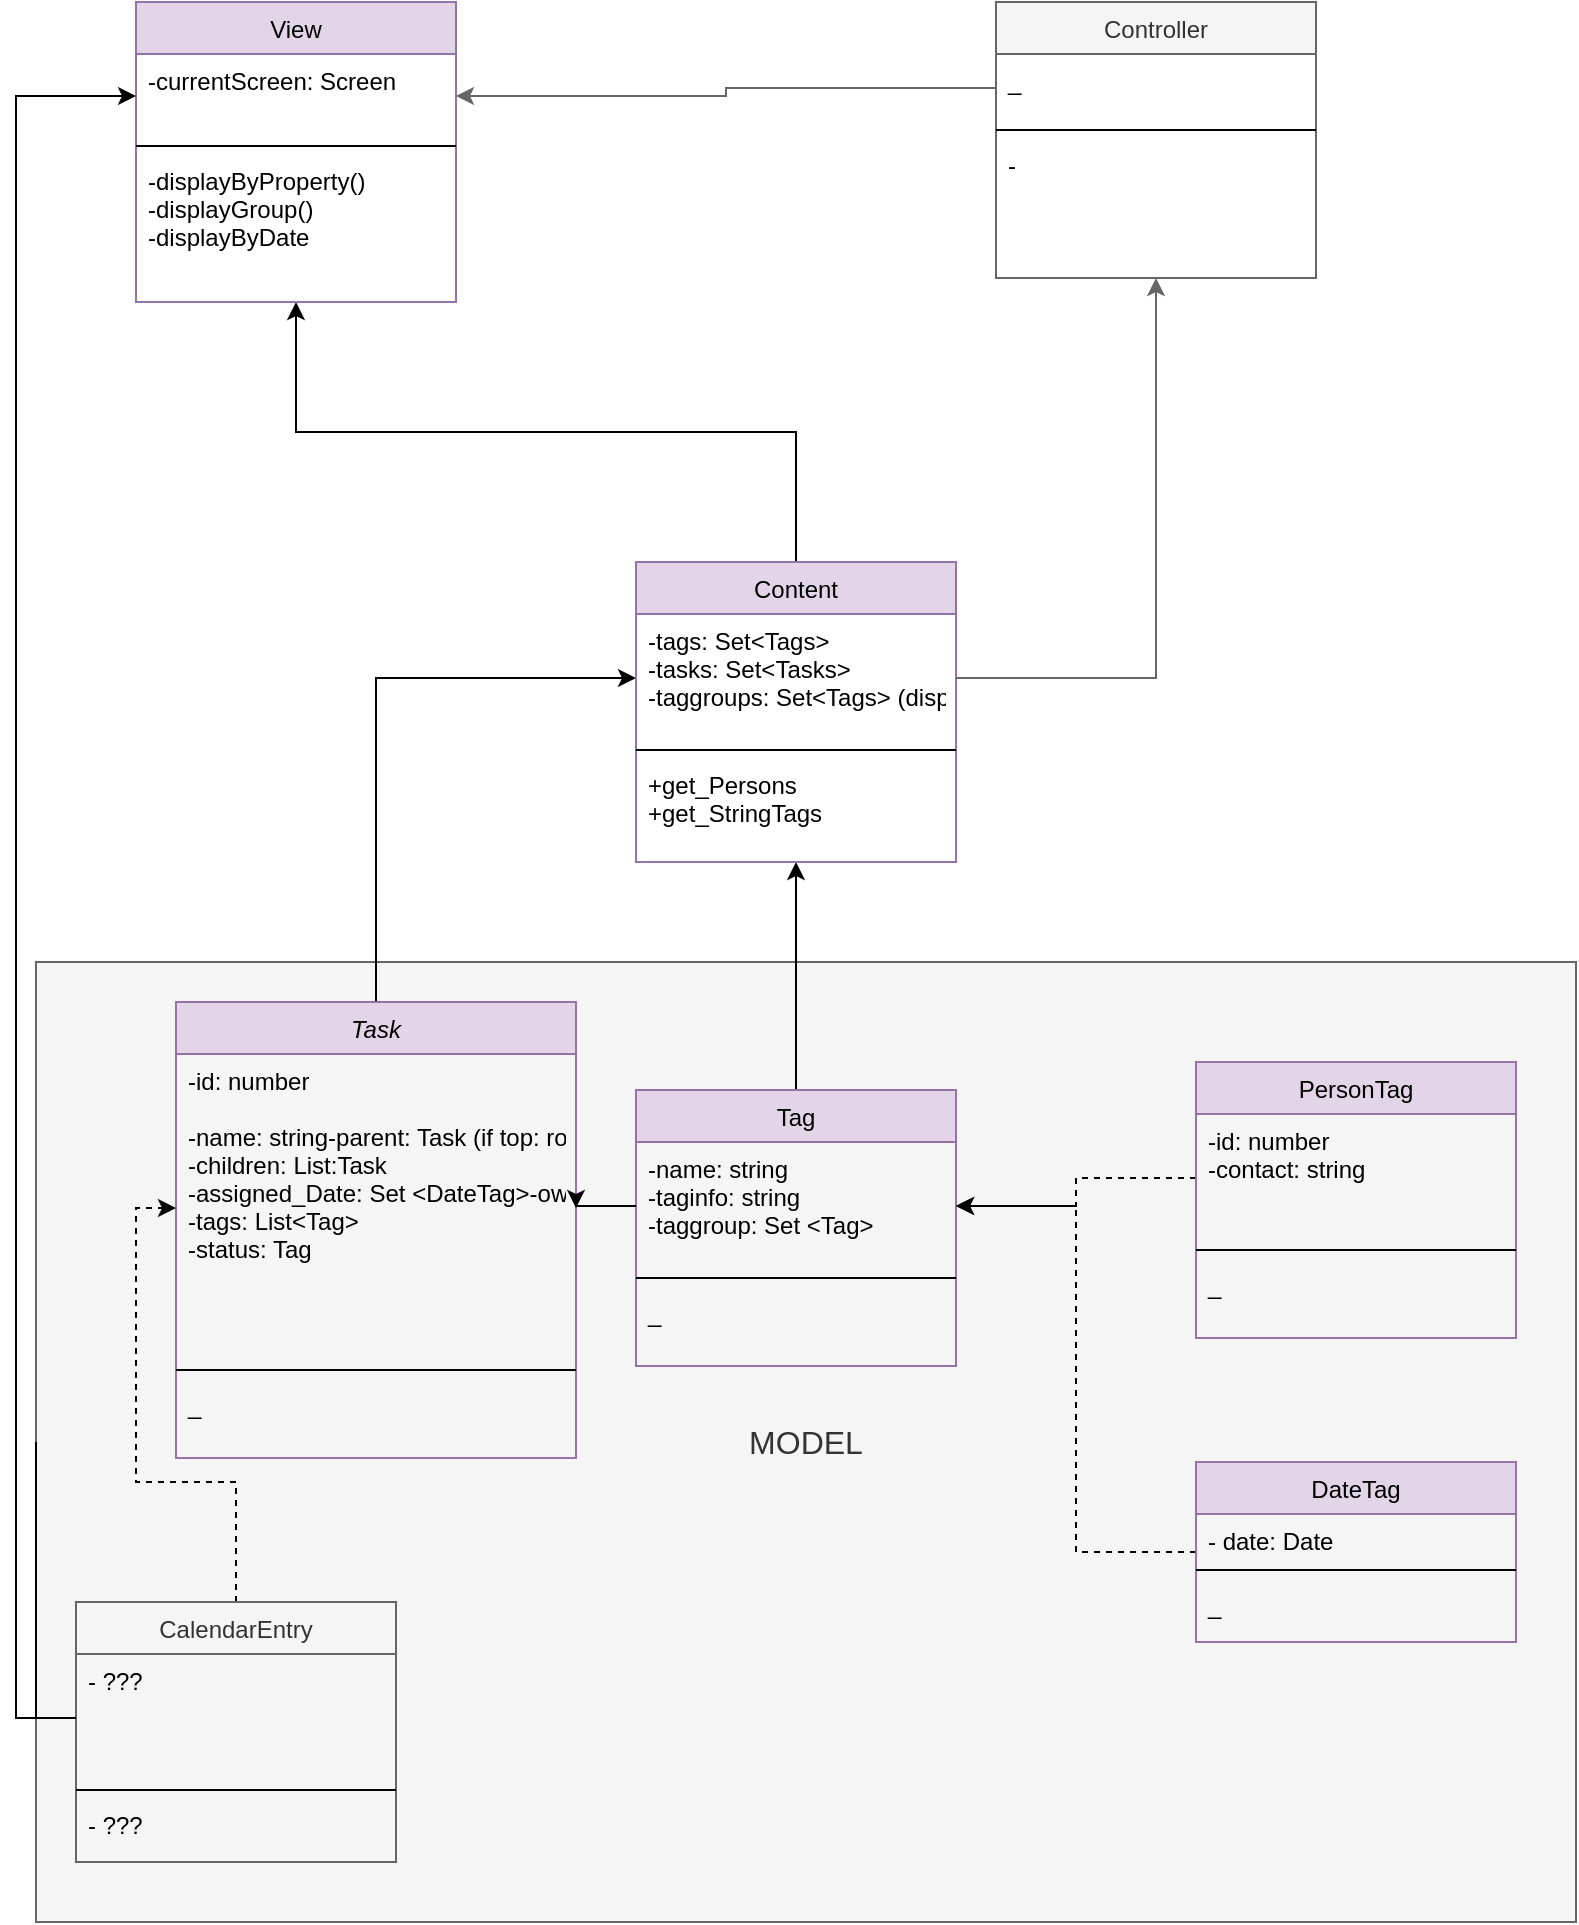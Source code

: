<mxfile version="21.0.2" type="device"><diagram id="C5RBs43oDa-KdzZeNtuy" name="Page-1"><mxGraphModel dx="1330" dy="885" grid="1" gridSize="10" guides="1" tooltips="1" connect="1" arrows="1" fold="1" page="1" pageScale="1" pageWidth="827" pageHeight="1169" math="0" shadow="0"><root><mxCell id="WIyWlLk6GJQsqaUBKTNV-0"/><mxCell id="WIyWlLk6GJQsqaUBKTNV-1" parent="WIyWlLk6GJQsqaUBKTNV-0"/><mxCell id="wuy6SDIY3bL-j7qq9f3K-0" value="&lt;div&gt;MODEL&lt;/div&gt;" style="rounded=0;whiteSpace=wrap;html=1;fontSize=16;fillColor=#f5f5f5;strokeColor=#666666;fontColor=#333333;" parent="WIyWlLk6GJQsqaUBKTNV-1" vertex="1"><mxGeometry x="30" y="520" width="770" height="480" as="geometry"/></mxCell><mxCell id="ApuxR464zUrinc_U5z3T-38" style="edgeStyle=orthogonalEdgeStyle;rounded=0;orthogonalLoop=1;jettySize=auto;html=1;exitX=0.5;exitY=0;exitDx=0;exitDy=0;entryX=0;entryY=0.5;entryDx=0;entryDy=0;" parent="WIyWlLk6GJQsqaUBKTNV-1" source="zkfFHV4jXpPFQw0GAbJ--0" target="ApuxR464zUrinc_U5z3T-35" edge="1"><mxGeometry relative="1" as="geometry"/></mxCell><mxCell id="zkfFHV4jXpPFQw0GAbJ--0" value="Task" style="swimlane;fontStyle=2;align=center;verticalAlign=top;childLayout=stackLayout;horizontal=1;startSize=26;horizontalStack=0;resizeParent=1;resizeLast=0;collapsible=1;marginBottom=0;rounded=0;shadow=0;strokeWidth=1;fillColor=#e1d5e7;strokeColor=#9673a6;" parent="WIyWlLk6GJQsqaUBKTNV-1" vertex="1"><mxGeometry x="100" y="540" width="200" height="228" as="geometry"><mxRectangle x="230" y="140" width="160" height="26" as="alternateBounds"/></mxGeometry></mxCell><mxCell id="zkfFHV4jXpPFQw0GAbJ--1" value="-id: number&#xA;&#xA;-name: string-parent: Task (if top: root)&#xA;-children: List:Task&#xA;-assigned_Date: Set &lt;DateTag&gt;-owner: Person&#xA;-tags: List&lt;Tag&gt;&#xA;-status: Tag&#xA;&#xA;&#xA;" style="text;align=left;verticalAlign=top;spacingLeft=4;spacingRight=4;overflow=hidden;rotatable=0;points=[[0,0.5],[1,0.5]];portConstraint=eastwest;" parent="zkfFHV4jXpPFQw0GAbJ--0" vertex="1"><mxGeometry y="26" width="200" height="154" as="geometry"/></mxCell><mxCell id="zkfFHV4jXpPFQw0GAbJ--4" value="" style="line;html=1;strokeWidth=1;align=left;verticalAlign=middle;spacingTop=-1;spacingLeft=3;spacingRight=3;rotatable=0;labelPosition=right;points=[];portConstraint=eastwest;" parent="zkfFHV4jXpPFQw0GAbJ--0" vertex="1"><mxGeometry y="180" width="200" height="8" as="geometry"/></mxCell><mxCell id="ApuxR464zUrinc_U5z3T-60" value="_" style="text;align=left;verticalAlign=top;spacingLeft=4;spacingRight=4;overflow=hidden;rotatable=0;points=[[0,0.5],[1,0.5]];portConstraint=eastwest;" parent="zkfFHV4jXpPFQw0GAbJ--0" vertex="1"><mxGeometry y="188" width="200" height="40" as="geometry"/></mxCell><mxCell id="ApuxR464zUrinc_U5z3T-37" style="edgeStyle=orthogonalEdgeStyle;rounded=0;orthogonalLoop=1;jettySize=auto;html=1;exitX=0.5;exitY=0;exitDx=0;exitDy=0;entryX=0.5;entryY=1;entryDx=0;entryDy=0;" parent="WIyWlLk6GJQsqaUBKTNV-1" source="ApuxR464zUrinc_U5z3T-5" target="ApuxR464zUrinc_U5z3T-34" edge="1"><mxGeometry relative="1" as="geometry"/></mxCell><mxCell id="ApuxR464zUrinc_U5z3T-5" value="Tag" style="swimlane;fontStyle=0;align=center;verticalAlign=top;childLayout=stackLayout;horizontal=1;startSize=26;horizontalStack=0;resizeParent=1;resizeLast=0;collapsible=1;marginBottom=0;rounded=0;shadow=0;strokeWidth=1;fillColor=#e1d5e7;strokeColor=#9673a6;" parent="WIyWlLk6GJQsqaUBKTNV-1" vertex="1"><mxGeometry x="330" y="584" width="160" height="138" as="geometry"><mxRectangle x="130" y="380" width="160" height="26" as="alternateBounds"/></mxGeometry></mxCell><mxCell id="ApuxR464zUrinc_U5z3T-6" value="-name: string&#xA;-taginfo: string&#xA;-taggroup: Set &lt;Tag&gt;&#xA;" style="text;align=left;verticalAlign=top;spacingLeft=4;spacingRight=4;overflow=hidden;rotatable=0;points=[[0,0.5],[1,0.5]];portConstraint=eastwest;" parent="ApuxR464zUrinc_U5z3T-5" vertex="1"><mxGeometry y="26" width="160" height="64" as="geometry"/></mxCell><mxCell id="ApuxR464zUrinc_U5z3T-8" value="" style="line;html=1;strokeWidth=1;align=left;verticalAlign=middle;spacingTop=-1;spacingLeft=3;spacingRight=3;rotatable=0;labelPosition=right;points=[];portConstraint=eastwest;" parent="ApuxR464zUrinc_U5z3T-5" vertex="1"><mxGeometry y="90" width="160" height="8" as="geometry"/></mxCell><mxCell id="ApuxR464zUrinc_U5z3T-59" value="_" style="text;align=left;verticalAlign=top;spacingLeft=4;spacingRight=4;overflow=hidden;rotatable=0;points=[[0,0.5],[1,0.5]];portConstraint=eastwest;" parent="ApuxR464zUrinc_U5z3T-5" vertex="1"><mxGeometry y="98" width="160" height="40" as="geometry"/></mxCell><mxCell id="ApuxR464zUrinc_U5z3T-39" style="edgeStyle=orthogonalEdgeStyle;rounded=0;orthogonalLoop=1;jettySize=auto;html=1;exitX=0;exitY=0.5;exitDx=0;exitDy=0;entryX=1;entryY=0.5;entryDx=0;entryDy=0;dashed=1;" parent="WIyWlLk6GJQsqaUBKTNV-1" source="ApuxR464zUrinc_U5z3T-15" target="ApuxR464zUrinc_U5z3T-6" edge="1"><mxGeometry relative="1" as="geometry"/></mxCell><mxCell id="ApuxR464zUrinc_U5z3T-14" value="PersonTag" style="swimlane;fontStyle=0;align=center;verticalAlign=top;childLayout=stackLayout;horizontal=1;startSize=26;horizontalStack=0;resizeParent=1;resizeLast=0;collapsible=1;marginBottom=0;rounded=0;shadow=0;strokeWidth=1;fillColor=#e1d5e7;strokeColor=#9673a6;" parent="WIyWlLk6GJQsqaUBKTNV-1" vertex="1"><mxGeometry x="610" y="570" width="160" height="138" as="geometry"><mxRectangle x="130" y="380" width="160" height="26" as="alternateBounds"/></mxGeometry></mxCell><mxCell id="ApuxR464zUrinc_U5z3T-15" value="-id: number&#xA;-contact: string&#xA;&#xA;" style="text;align=left;verticalAlign=top;spacingLeft=4;spacingRight=4;overflow=hidden;rotatable=0;points=[[0,0.5],[1,0.5]];portConstraint=eastwest;" parent="ApuxR464zUrinc_U5z3T-14" vertex="1"><mxGeometry y="26" width="160" height="64" as="geometry"/></mxCell><mxCell id="ApuxR464zUrinc_U5z3T-17" value="" style="line;html=1;strokeWidth=1;align=left;verticalAlign=middle;spacingTop=-1;spacingLeft=3;spacingRight=3;rotatable=0;labelPosition=right;points=[];portConstraint=eastwest;" parent="ApuxR464zUrinc_U5z3T-14" vertex="1"><mxGeometry y="90" width="160" height="8" as="geometry"/></mxCell><mxCell id="ApuxR464zUrinc_U5z3T-57" value="_" style="text;align=left;verticalAlign=top;spacingLeft=4;spacingRight=4;overflow=hidden;rotatable=0;points=[[0,0.5],[1,0.5]];portConstraint=eastwest;" parent="ApuxR464zUrinc_U5z3T-14" vertex="1"><mxGeometry y="98" width="160" height="40" as="geometry"/></mxCell><mxCell id="ApuxR464zUrinc_U5z3T-21" style="edgeStyle=orthogonalEdgeStyle;rounded=0;orthogonalLoop=1;jettySize=auto;html=1;exitX=0;exitY=0.5;exitDx=0;exitDy=0;entryX=1;entryY=0.5;entryDx=0;entryDy=0;" parent="WIyWlLk6GJQsqaUBKTNV-1" source="ApuxR464zUrinc_U5z3T-6" target="zkfFHV4jXpPFQw0GAbJ--1" edge="1"><mxGeometry relative="1" as="geometry"/></mxCell><mxCell id="ApuxR464zUrinc_U5z3T-71" style="edgeStyle=orthogonalEdgeStyle;rounded=0;orthogonalLoop=1;jettySize=auto;html=1;exitX=0.5;exitY=0;exitDx=0;exitDy=0;entryX=0.5;entryY=1;entryDx=0;entryDy=0;" parent="WIyWlLk6GJQsqaUBKTNV-1" source="ApuxR464zUrinc_U5z3T-34" target="ApuxR464zUrinc_U5z3T-46" edge="1"><mxGeometry relative="1" as="geometry"/></mxCell><mxCell id="ApuxR464zUrinc_U5z3T-34" value="Content&#xA;" style="swimlane;fontStyle=0;align=center;verticalAlign=top;childLayout=stackLayout;horizontal=1;startSize=26;horizontalStack=0;resizeParent=1;resizeLast=0;collapsible=1;marginBottom=0;rounded=0;shadow=0;strokeWidth=1;fillColor=#e1d5e7;strokeColor=#9673a6;" parent="WIyWlLk6GJQsqaUBKTNV-1" vertex="1"><mxGeometry x="330" y="320" width="160" height="150" as="geometry"><mxRectangle x="130" y="380" width="160" height="26" as="alternateBounds"/></mxGeometry></mxCell><mxCell id="ApuxR464zUrinc_U5z3T-35" value="-tags: Set&lt;Tags&gt;&#xA;-tasks: Set&lt;Tasks&gt;&#xA;-taggroups: Set&lt;Tags&gt; (display as tree)&#xA;&#xA;&#xA;" style="text;align=left;verticalAlign=top;spacingLeft=4;spacingRight=4;overflow=hidden;rotatable=0;points=[[0,0.5],[1,0.5]];portConstraint=eastwest;" parent="ApuxR464zUrinc_U5z3T-34" vertex="1"><mxGeometry y="26" width="160" height="64" as="geometry"/></mxCell><mxCell id="ApuxR464zUrinc_U5z3T-36" value="" style="line;html=1;strokeWidth=1;align=left;verticalAlign=middle;spacingTop=-1;spacingLeft=3;spacingRight=3;rotatable=0;labelPosition=right;points=[];portConstraint=eastwest;" parent="ApuxR464zUrinc_U5z3T-34" vertex="1"><mxGeometry y="90" width="160" height="8" as="geometry"/></mxCell><mxCell id="ApuxR464zUrinc_U5z3T-41" value="+get_Persons&#xA;+get_StringTags" style="text;align=left;verticalAlign=top;spacingLeft=4;spacingRight=4;overflow=hidden;rotatable=0;points=[[0,0.5],[1,0.5]];portConstraint=eastwest;" parent="ApuxR464zUrinc_U5z3T-34" vertex="1"><mxGeometry y="98" width="160" height="42" as="geometry"/></mxCell><mxCell id="ApuxR464zUrinc_U5z3T-46" value="View" style="swimlane;fontStyle=0;align=center;verticalAlign=top;childLayout=stackLayout;horizontal=1;startSize=26;horizontalStack=0;resizeParent=1;resizeLast=0;collapsible=1;marginBottom=0;rounded=0;shadow=0;strokeWidth=1;fillColor=#e1d5e7;strokeColor=#9673a6;" parent="WIyWlLk6GJQsqaUBKTNV-1" vertex="1"><mxGeometry x="80" y="40" width="160" height="150" as="geometry"><mxRectangle x="130" y="380" width="160" height="26" as="alternateBounds"/></mxGeometry></mxCell><mxCell id="ApuxR464zUrinc_U5z3T-51" value="-currentScreen: Screen&#xA;" style="text;align=left;verticalAlign=top;spacingLeft=4;spacingRight=4;overflow=hidden;rotatable=0;points=[[0,0.5],[1,0.5]];portConstraint=eastwest;" parent="ApuxR464zUrinc_U5z3T-46" vertex="1"><mxGeometry y="26" width="160" height="42" as="geometry"/></mxCell><mxCell id="ApuxR464zUrinc_U5z3T-48" value="" style="line;html=1;strokeWidth=1;align=left;verticalAlign=middle;spacingTop=-1;spacingLeft=3;spacingRight=3;rotatable=0;labelPosition=right;points=[];portConstraint=eastwest;" parent="ApuxR464zUrinc_U5z3T-46" vertex="1"><mxGeometry y="68" width="160" height="8" as="geometry"/></mxCell><mxCell id="ApuxR464zUrinc_U5z3T-49" value="-displayByProperty()&#xA;-displayGroup()&#xA;-displayByDate&#xA;&#xA;" style="text;align=left;verticalAlign=top;spacingLeft=4;spacingRight=4;overflow=hidden;rotatable=0;points=[[0,0.5],[1,0.5]];portConstraint=eastwest;" parent="ApuxR464zUrinc_U5z3T-46" vertex="1"><mxGeometry y="76" width="160" height="64" as="geometry"/></mxCell><mxCell id="ApuxR464zUrinc_U5z3T-69" style="edgeStyle=orthogonalEdgeStyle;rounded=0;orthogonalLoop=1;jettySize=auto;html=1;exitX=0.5;exitY=0;exitDx=0;exitDy=0;entryX=0;entryY=0.5;entryDx=0;entryDy=0;dashed=1;" parent="WIyWlLk6GJQsqaUBKTNV-1" source="ApuxR464zUrinc_U5z3T-64" target="zkfFHV4jXpPFQw0GAbJ--1" edge="1"><mxGeometry relative="1" as="geometry"/></mxCell><mxCell id="ApuxR464zUrinc_U5z3T-64" value="CalendarEntry" style="swimlane;fontStyle=0;align=center;verticalAlign=top;childLayout=stackLayout;horizontal=1;startSize=26;horizontalStack=0;resizeParent=1;resizeLast=0;collapsible=1;marginBottom=0;rounded=0;shadow=0;strokeWidth=1;fillColor=#f5f5f5;fontColor=#333333;strokeColor=#666666;" parent="WIyWlLk6GJQsqaUBKTNV-1" vertex="1"><mxGeometry x="50" y="840" width="160" height="130" as="geometry"><mxRectangle x="130" y="380" width="160" height="26" as="alternateBounds"/></mxGeometry></mxCell><mxCell id="ApuxR464zUrinc_U5z3T-65" value="- ???&#xA;&#xA;" style="text;align=left;verticalAlign=top;spacingLeft=4;spacingRight=4;overflow=hidden;rotatable=0;points=[[0,0.5],[1,0.5]];portConstraint=eastwest;" parent="ApuxR464zUrinc_U5z3T-64" vertex="1"><mxGeometry y="26" width="160" height="64" as="geometry"/></mxCell><mxCell id="ApuxR464zUrinc_U5z3T-66" value="" style="line;html=1;strokeWidth=1;align=left;verticalAlign=middle;spacingTop=-1;spacingLeft=3;spacingRight=3;rotatable=0;labelPosition=right;points=[];portConstraint=eastwest;" parent="ApuxR464zUrinc_U5z3T-64" vertex="1"><mxGeometry y="90" width="160" height="8" as="geometry"/></mxCell><mxCell id="ApuxR464zUrinc_U5z3T-68" value="- ???&#xA;&#xA;" style="text;align=left;verticalAlign=top;spacingLeft=4;spacingRight=4;overflow=hidden;rotatable=0;points=[[0,0.5],[1,0.5]];portConstraint=eastwest;" parent="ApuxR464zUrinc_U5z3T-64" vertex="1"><mxGeometry y="98" width="160" height="32" as="geometry"/></mxCell><mxCell id="ApuxR464zUrinc_U5z3T-70" style="edgeStyle=orthogonalEdgeStyle;rounded=0;orthogonalLoop=1;jettySize=auto;html=1;exitX=0;exitY=0.5;exitDx=0;exitDy=0;entryX=0;entryY=0.5;entryDx=0;entryDy=0;startArrow=none;" parent="WIyWlLk6GJQsqaUBKTNV-1" source="ApuxR464zUrinc_U5z3T-65" target="ApuxR464zUrinc_U5z3T-51" edge="1"><mxGeometry relative="1" as="geometry"><Array as="points"><mxPoint x="20" y="898"/><mxPoint x="20" y="87"/></Array></mxGeometry></mxCell><mxCell id="ApuxR464zUrinc_U5z3T-77" style="edgeStyle=orthogonalEdgeStyle;rounded=0;orthogonalLoop=1;jettySize=auto;html=1;exitX=0;exitY=0.5;exitDx=0;exitDy=0;entryX=1;entryY=0.5;entryDx=0;entryDy=0;dashed=1;" parent="WIyWlLk6GJQsqaUBKTNV-1" source="ApuxR464zUrinc_U5z3T-72" target="ApuxR464zUrinc_U5z3T-6" edge="1"><mxGeometry relative="1" as="geometry"/></mxCell><mxCell id="ApuxR464zUrinc_U5z3T-72" value="DateTag" style="swimlane;fontStyle=0;align=center;verticalAlign=top;childLayout=stackLayout;horizontal=1;startSize=26;horizontalStack=0;resizeParent=1;resizeLast=0;collapsible=1;marginBottom=0;rounded=0;shadow=0;strokeWidth=1;fillColor=#e1d5e7;strokeColor=#9673a6;" parent="WIyWlLk6GJQsqaUBKTNV-1" vertex="1"><mxGeometry x="610" y="770" width="160" height="90" as="geometry"><mxRectangle x="130" y="380" width="160" height="26" as="alternateBounds"/></mxGeometry></mxCell><mxCell id="ApuxR464zUrinc_U5z3T-73" value="- date: Date&#xA;" style="text;align=left;verticalAlign=top;spacingLeft=4;spacingRight=4;overflow=hidden;rotatable=0;points=[[0,0.5],[1,0.5]];portConstraint=eastwest;" parent="ApuxR464zUrinc_U5z3T-72" vertex="1"><mxGeometry y="26" width="160" height="24" as="geometry"/></mxCell><mxCell id="ApuxR464zUrinc_U5z3T-74" value="" style="line;html=1;strokeWidth=1;align=left;verticalAlign=middle;spacingTop=-1;spacingLeft=3;spacingRight=3;rotatable=0;labelPosition=right;points=[];portConstraint=eastwest;" parent="ApuxR464zUrinc_U5z3T-72" vertex="1"><mxGeometry y="50" width="160" height="8" as="geometry"/></mxCell><mxCell id="ApuxR464zUrinc_U5z3T-75" value="_" style="text;align=left;verticalAlign=top;spacingLeft=4;spacingRight=4;overflow=hidden;rotatable=0;points=[[0,0.5],[1,0.5]];portConstraint=eastwest;" parent="ApuxR464zUrinc_U5z3T-72" vertex="1"><mxGeometry y="58" width="160" height="32" as="geometry"/></mxCell><mxCell id="ApuxR464zUrinc_U5z3T-78" value="Controller" style="swimlane;fontStyle=0;align=center;verticalAlign=top;childLayout=stackLayout;horizontal=1;startSize=26;horizontalStack=0;resizeParent=1;resizeLast=0;collapsible=1;marginBottom=0;rounded=0;shadow=0;strokeWidth=1;fillColor=#f5f5f5;fontColor=#333333;strokeColor=#666666;" parent="WIyWlLk6GJQsqaUBKTNV-1" vertex="1"><mxGeometry x="510" y="40" width="160" height="138" as="geometry"><mxRectangle x="130" y="380" width="160" height="26" as="alternateBounds"/></mxGeometry></mxCell><mxCell id="ApuxR464zUrinc_U5z3T-79" value="_" style="text;align=left;verticalAlign=top;spacingLeft=4;spacingRight=4;overflow=hidden;rotatable=0;points=[[0,0.5],[1,0.5]];portConstraint=eastwest;" parent="ApuxR464zUrinc_U5z3T-78" vertex="1"><mxGeometry y="26" width="160" height="34" as="geometry"/></mxCell><mxCell id="ApuxR464zUrinc_U5z3T-80" value="" style="line;html=1;strokeWidth=1;align=left;verticalAlign=middle;spacingTop=-1;spacingLeft=3;spacingRight=3;rotatable=0;labelPosition=right;points=[];portConstraint=eastwest;" parent="ApuxR464zUrinc_U5z3T-78" vertex="1"><mxGeometry y="60" width="160" height="8" as="geometry"/></mxCell><mxCell id="ApuxR464zUrinc_U5z3T-81" value="- " style="text;align=left;verticalAlign=top;spacingLeft=4;spacingRight=4;overflow=hidden;rotatable=0;points=[[0,0.5],[1,0.5]];portConstraint=eastwest;" parent="ApuxR464zUrinc_U5z3T-78" vertex="1"><mxGeometry y="68" width="160" height="40" as="geometry"/></mxCell><mxCell id="ApuxR464zUrinc_U5z3T-82" style="edgeStyle=orthogonalEdgeStyle;rounded=0;orthogonalLoop=1;jettySize=auto;html=1;exitX=0;exitY=0.5;exitDx=0;exitDy=0;fillColor=#f5f5f5;strokeColor=#666666;" parent="WIyWlLk6GJQsqaUBKTNV-1" source="ApuxR464zUrinc_U5z3T-79" target="ApuxR464zUrinc_U5z3T-51" edge="1"><mxGeometry relative="1" as="geometry"/></mxCell><mxCell id="ApuxR464zUrinc_U5z3T-83" style="edgeStyle=orthogonalEdgeStyle;rounded=0;orthogonalLoop=1;jettySize=auto;html=1;exitX=1;exitY=0.5;exitDx=0;exitDy=0;entryX=0.5;entryY=1;entryDx=0;entryDy=0;fillColor=#f5f5f5;strokeColor=#666666;" parent="WIyWlLk6GJQsqaUBKTNV-1" source="ApuxR464zUrinc_U5z3T-35" target="ApuxR464zUrinc_U5z3T-78" edge="1"><mxGeometry relative="1" as="geometry"/></mxCell><mxCell id="wuy6SDIY3bL-j7qq9f3K-1" value="" style="edgeStyle=orthogonalEdgeStyle;rounded=0;orthogonalLoop=1;jettySize=auto;html=1;exitX=0;exitY=0.5;exitDx=0;exitDy=0;entryX=0;entryY=0.5;entryDx=0;entryDy=0;endArrow=none;" parent="WIyWlLk6GJQsqaUBKTNV-1" source="ApuxR464zUrinc_U5z3T-65" target="wuy6SDIY3bL-j7qq9f3K-0" edge="1"><mxGeometry relative="1" as="geometry"><mxPoint x="50" y="898" as="sourcePoint"/><mxPoint x="80" y="87" as="targetPoint"/></mxGeometry></mxCell></root></mxGraphModel></diagram></mxfile>